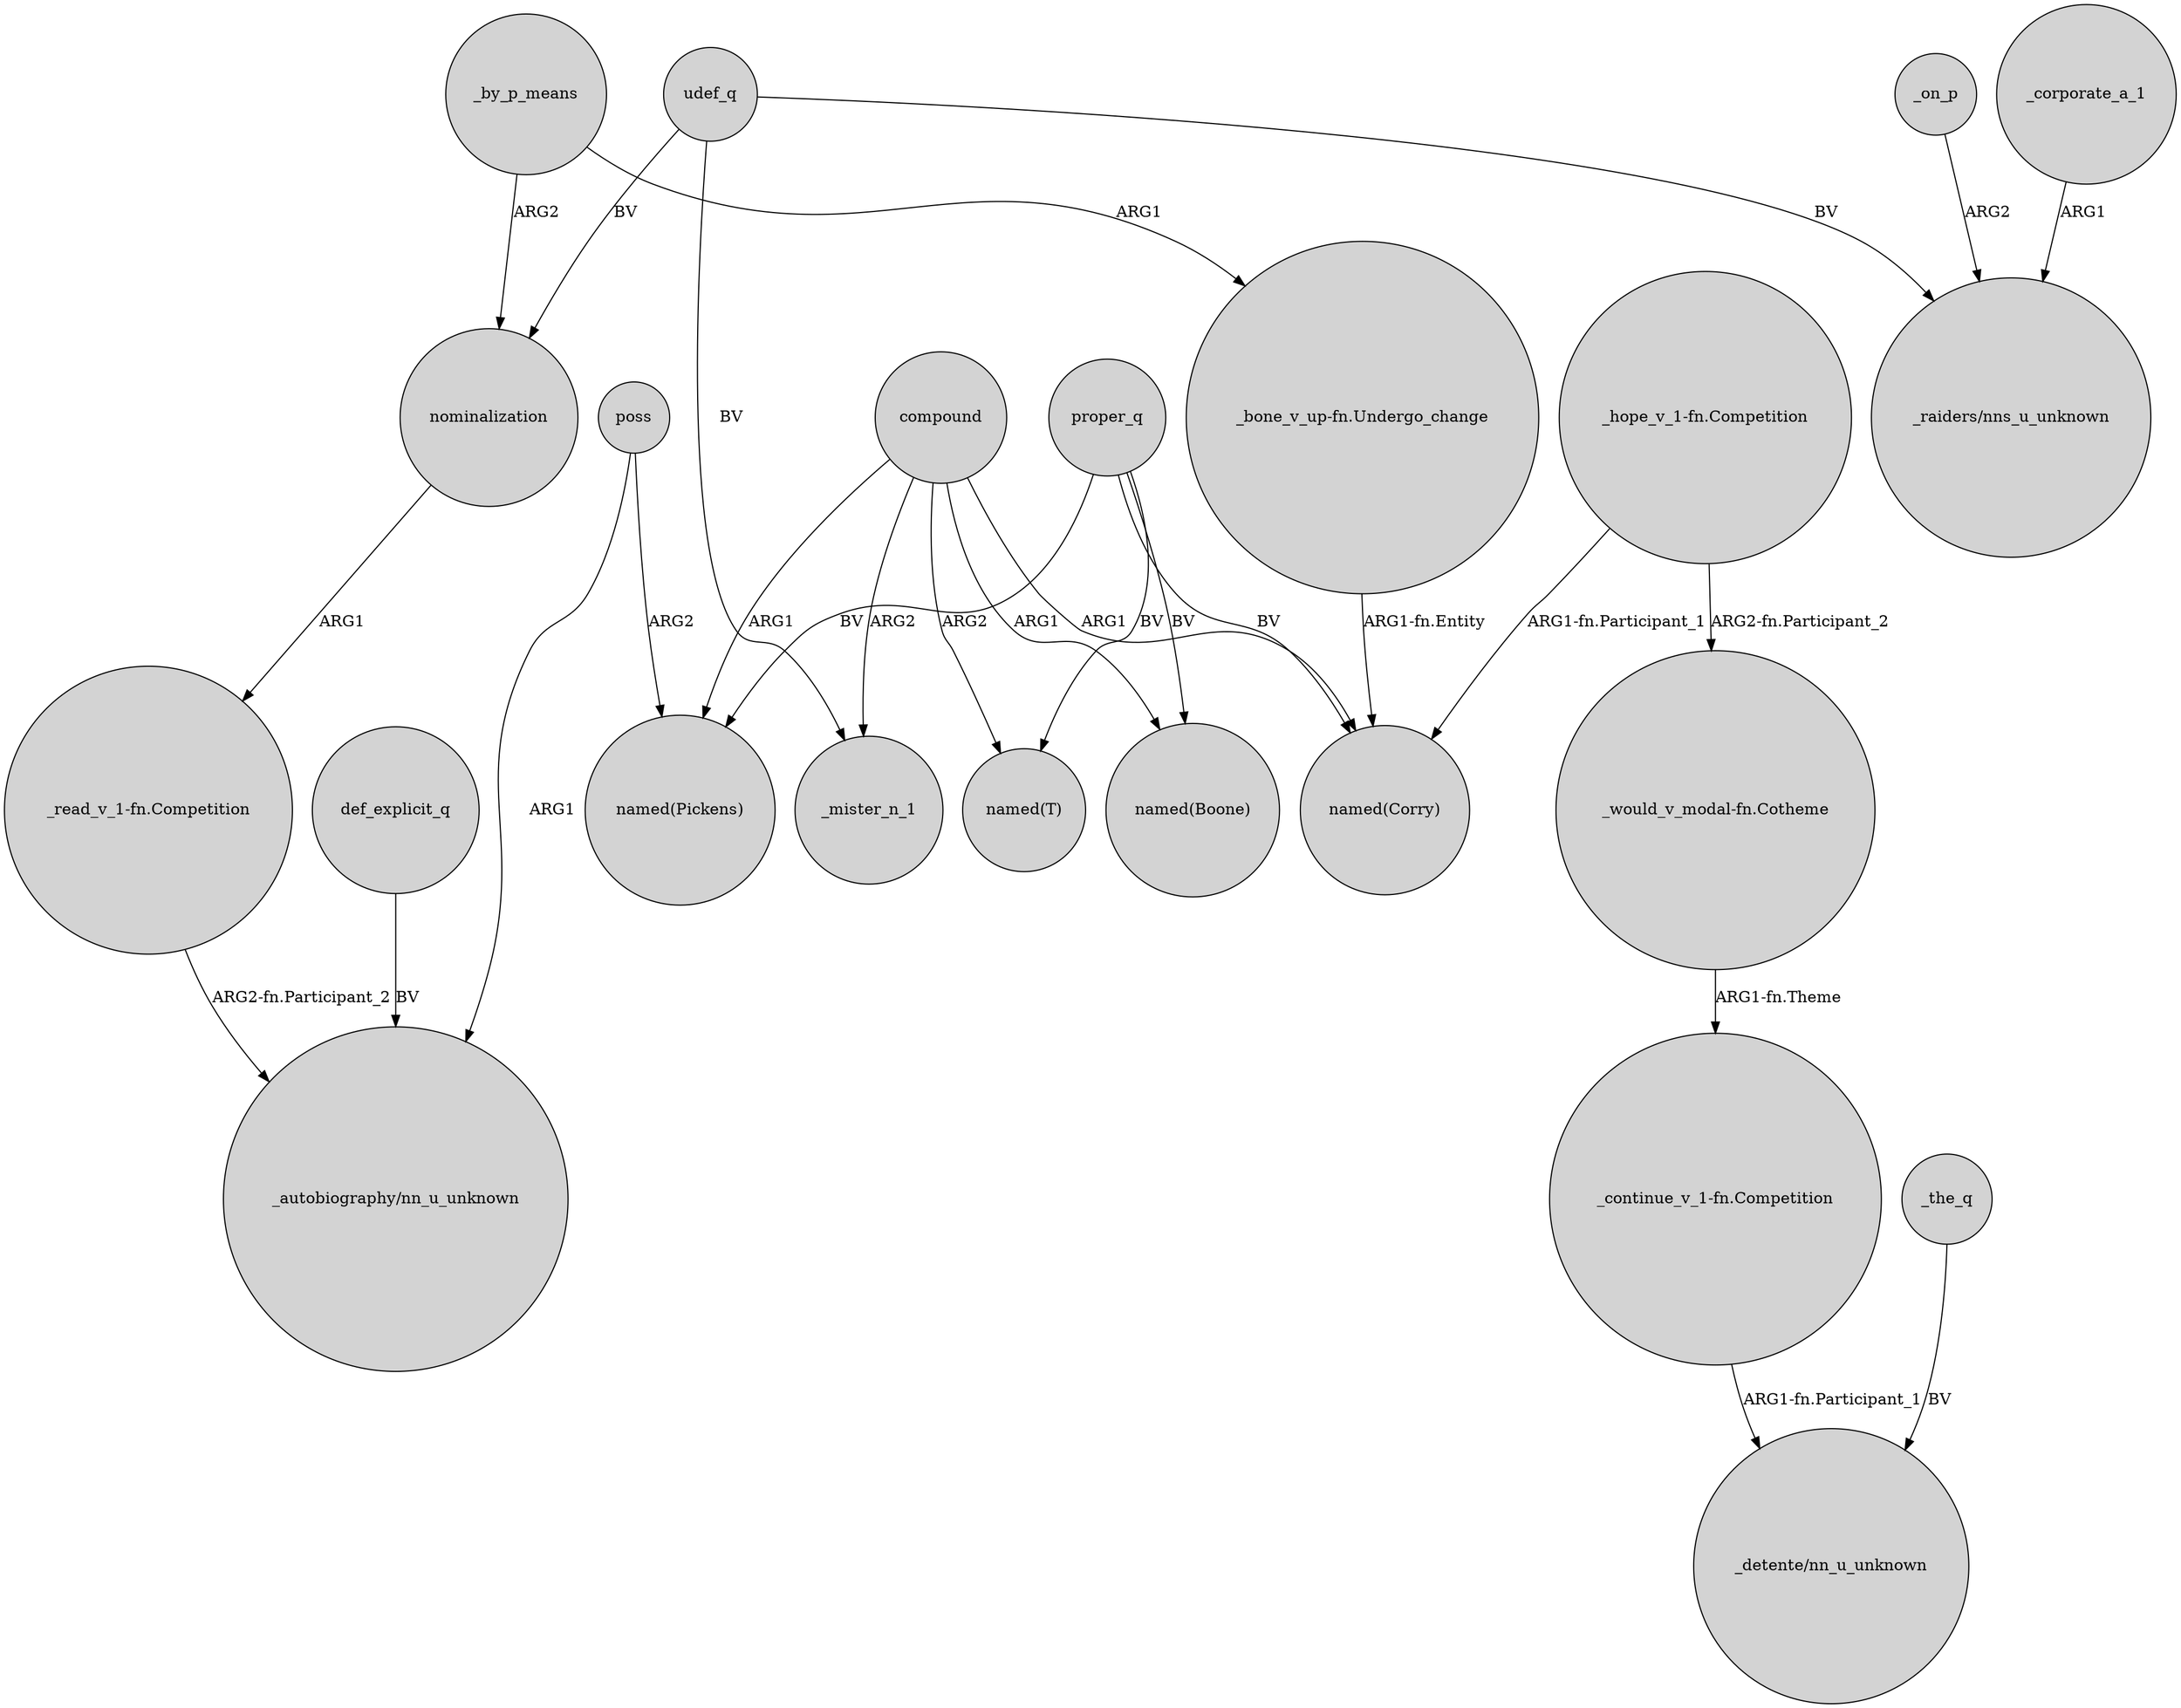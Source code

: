 digraph {
	node [shape=circle style=filled]
	poss -> "named(Pickens)" [label=ARG2]
	compound -> _mister_n_1 [label=ARG2]
	_by_p_means -> "_bone_v_up-fn.Undergo_change" [label=ARG1]
	poss -> "_autobiography/nn_u_unknown" [label=ARG1]
	proper_q -> "named(Boone)" [label=BV]
	compound -> "named(T)" [label=ARG2]
	nominalization -> "_read_v_1-fn.Competition" [label=ARG1]
	udef_q -> nominalization [label=BV]
	"_continue_v_1-fn.Competition" -> "_detente/nn_u_unknown" [label="ARG1-fn.Participant_1"]
	compound -> "named(Pickens)" [label=ARG1]
	"_hope_v_1-fn.Competition" -> "named(Corry)" [label="ARG1-fn.Participant_1"]
	udef_q -> _mister_n_1 [label=BV]
	"_read_v_1-fn.Competition" -> "_autobiography/nn_u_unknown" [label="ARG2-fn.Participant_2"]
	proper_q -> "named(Corry)" [label=BV]
	udef_q -> "_raiders/nns_u_unknown" [label=BV]
	compound -> "named(Corry)" [label=ARG1]
	_by_p_means -> nominalization [label=ARG2]
	"_hope_v_1-fn.Competition" -> "_would_v_modal-fn.Cotheme" [label="ARG2-fn.Participant_2"]
	"_would_v_modal-fn.Cotheme" -> "_continue_v_1-fn.Competition" [label="ARG1-fn.Theme"]
	proper_q -> "named(Pickens)" [label=BV]
	proper_q -> "named(T)" [label=BV]
	"_bone_v_up-fn.Undergo_change" -> "named(Corry)" [label="ARG1-fn.Entity"]
	compound -> "named(Boone)" [label=ARG1]
	_on_p -> "_raiders/nns_u_unknown" [label=ARG2]
	_corporate_a_1 -> "_raiders/nns_u_unknown" [label=ARG1]
	_the_q -> "_detente/nn_u_unknown" [label=BV]
	def_explicit_q -> "_autobiography/nn_u_unknown" [label=BV]
}
